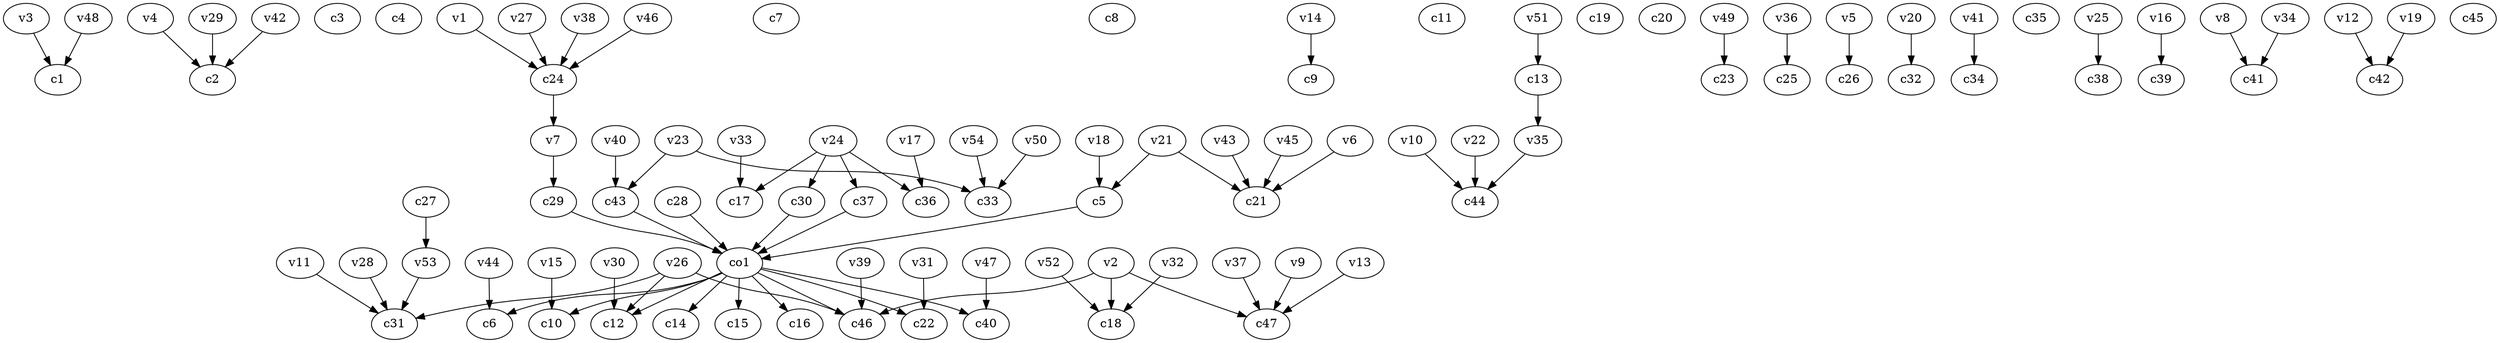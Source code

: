 strict digraph  {
c1;
c2;
c3;
c4;
c5;
c6;
c7;
c8;
c9;
c10;
c11;
c12;
c13;
c14;
c15;
c16;
c17;
c18;
c19;
c20;
c21;
c22;
c23;
c24;
c25;
c26;
c27;
c28;
c29;
c30;
c31;
c32;
c33;
c34;
c35;
c36;
c37;
c38;
c39;
c40;
c41;
c42;
c43;
c44;
c45;
c46;
c47;
v1;
v2;
v3;
v4;
v5;
v6;
v7;
v8;
v9;
v10;
v11;
v12;
v13;
v14;
v15;
v16;
v17;
v18;
v19;
v20;
v21;
v22;
v23;
v24;
v25;
v26;
v27;
v28;
v29;
v30;
v31;
v32;
v33;
v34;
v35;
v36;
v37;
v38;
v39;
v40;
v41;
v42;
v43;
v44;
v45;
v46;
v47;
v48;
v49;
v50;
v51;
v52;
v53;
v54;
co1;
c5 -> co1  [weight=1];
c13 -> v35  [weight=1];
c24 -> v7  [weight=1];
c27 -> v53  [weight=1];
c28 -> co1  [weight=1];
c29 -> co1  [weight=1];
c30 -> co1  [weight=1];
c37 -> co1  [weight=1];
c43 -> co1  [weight=1];
v1 -> c24  [weight=1];
v2 -> c47  [weight=1];
v2 -> c18  [weight=1];
v2 -> c46  [weight=1];
v3 -> c1  [weight=1];
v4 -> c2  [weight=1];
v5 -> c26  [weight=1];
v6 -> c21  [weight=1];
v7 -> c29  [weight=1];
v8 -> c41  [weight=1];
v9 -> c47  [weight=1];
v10 -> c44  [weight=1];
v11 -> c31  [weight=1];
v12 -> c42  [weight=1];
v13 -> c47  [weight=1];
v14 -> c9  [weight=1];
v15 -> c10  [weight=1];
v16 -> c39  [weight=1];
v17 -> c36  [weight=1];
v18 -> c5  [weight=1];
v19 -> c42  [weight=1];
v20 -> c32  [weight=1];
v21 -> c5  [weight=1];
v21 -> c21  [weight=1];
v22 -> c44  [weight=1];
v23 -> c43  [weight=1];
v23 -> c33  [weight=1];
v24 -> c37  [weight=1];
v24 -> c36  [weight=1];
v24 -> c17  [weight=1];
v24 -> c30  [weight=1];
v25 -> c38  [weight=1];
v26 -> c31  [weight=1];
v26 -> c46  [weight=1];
v26 -> c12  [weight=1];
v27 -> c24  [weight=1];
v28 -> c31  [weight=1];
v29 -> c2  [weight=1];
v30 -> c12  [weight=1];
v31 -> c22  [weight=1];
v32 -> c18  [weight=1];
v33 -> c17  [weight=1];
v34 -> c41  [weight=1];
v35 -> c44  [weight=1];
v36 -> c25  [weight=1];
v37 -> c47  [weight=1];
v38 -> c24  [weight=1];
v39 -> c46  [weight=1];
v40 -> c43  [weight=1];
v41 -> c34  [weight=1];
v42 -> c2  [weight=1];
v43 -> c21  [weight=1];
v44 -> c6  [weight=1];
v45 -> c21  [weight=1];
v46 -> c24  [weight=1];
v47 -> c40  [weight=1];
v48 -> c1  [weight=1];
v49 -> c23  [weight=1];
v50 -> c33  [weight=1];
v51 -> c13  [weight=1];
v52 -> c18  [weight=1];
v53 -> c31  [weight=1];
v54 -> c33  [weight=1];
co1 -> c40  [weight=1];
co1 -> c6  [weight=1];
co1 -> c10  [weight=1];
co1 -> c22  [weight=1];
co1 -> c12  [weight=1];
co1 -> c16  [weight=1];
co1 -> c15  [weight=1];
co1 -> c14  [weight=1];
co1 -> c46  [weight=1];
}
